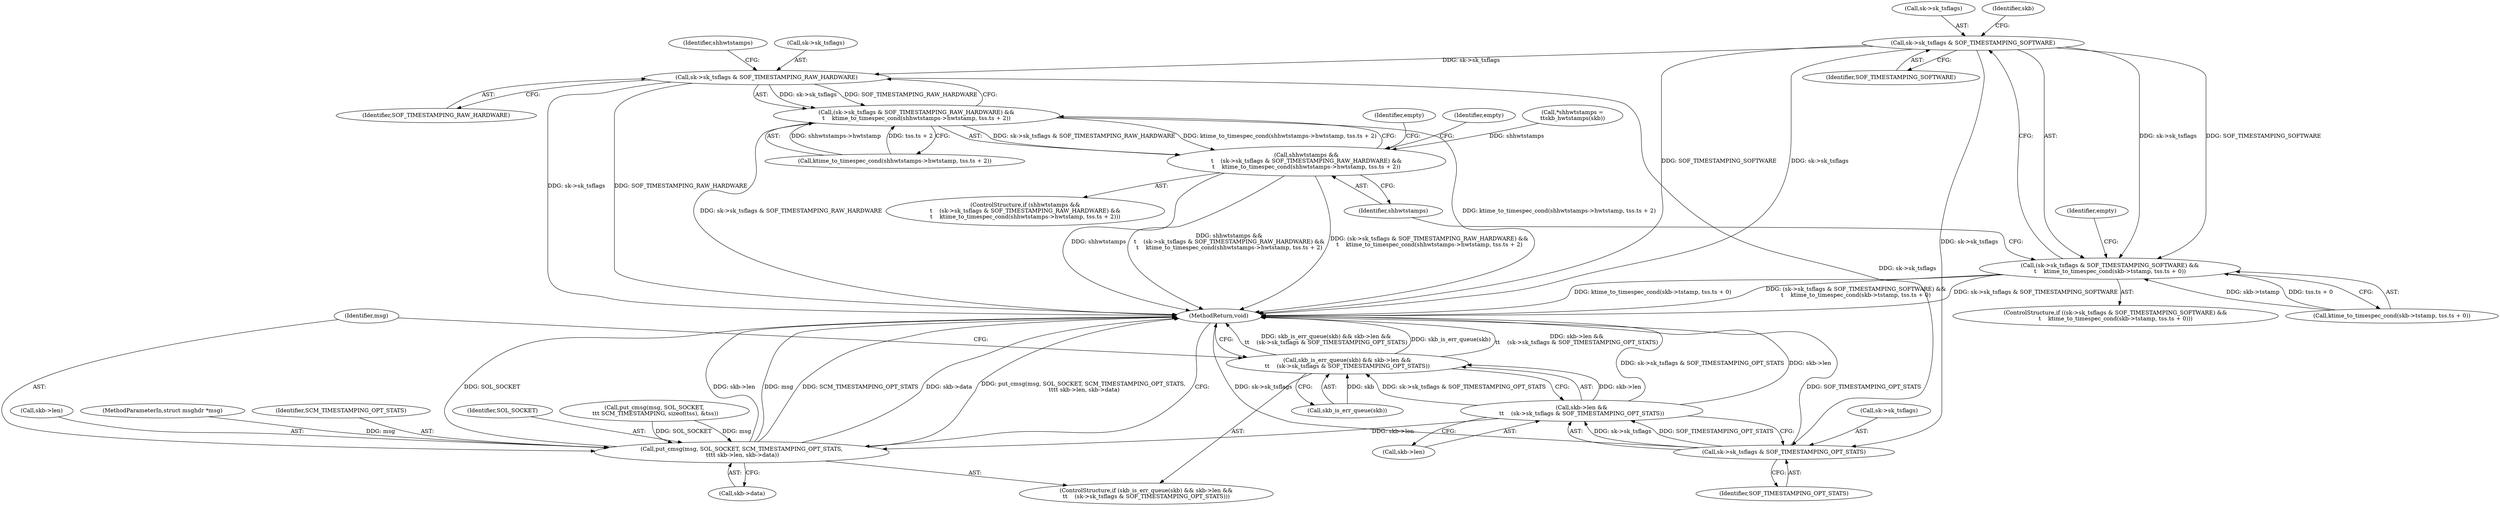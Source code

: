 digraph "0_linux_8605330aac5a5785630aec8f64378a54891937cc_0@pointer" {
"1000177" [label="(Call,sk->sk_tsflags & SOF_TIMESTAMPING_SOFTWARE)"];
"1000176" [label="(Call,(sk->sk_tsflags & SOF_TIMESTAMPING_SOFTWARE) &&\n\t    ktime_to_timespec_cond(skb->tstamp, tss.ts + 0))"];
"1000198" [label="(Call,sk->sk_tsflags & SOF_TIMESTAMPING_RAW_HARDWARE)"];
"1000197" [label="(Call,(sk->sk_tsflags & SOF_TIMESTAMPING_RAW_HARDWARE) &&\n\t    ktime_to_timespec_cond(shhwtstamps->hwtstamp, tss.ts + 2))"];
"1000195" [label="(Call,shhwtstamps &&\n\t    (sk->sk_tsflags & SOF_TIMESTAMPING_RAW_HARDWARE) &&\n\t    ktime_to_timespec_cond(shhwtstamps->hwtstamp, tss.ts + 2))"];
"1000235" [label="(Call,sk->sk_tsflags & SOF_TIMESTAMPING_OPT_STATS)"];
"1000231" [label="(Call,skb->len &&\n\t\t    (sk->sk_tsflags & SOF_TIMESTAMPING_OPT_STATS))"];
"1000228" [label="(Call,skb_is_err_queue(skb) && skb->len &&\n\t\t    (sk->sk_tsflags & SOF_TIMESTAMPING_OPT_STATS))"];
"1000240" [label="(Call,put_cmsg(msg, SOL_SOCKET, SCM_TIMESTAMPING_OPT_STATS,\n \t\t\t\t skb->len, skb->data))"];
"1000242" [label="(Identifier,SOL_SOCKET)"];
"1000243" [label="(Identifier,SCM_TIMESTAMPING_OPT_STATS)"];
"1000213" [label="(Identifier,empty)"];
"1000203" [label="(Call,ktime_to_timespec_cond(shhwtstamps->hwtstamp, tss.ts + 2))"];
"1000219" [label="(Call,put_cmsg(msg, SOL_SOCKET,\n \t\t\t SCM_TIMESTAMPING, sizeof(tss), &tss))"];
"1000118" [label="(Call,*shhwtstamps =\n\t\tskb_hwtstamps(skb))"];
"1000102" [label="(MethodParameterIn,struct msghdr *msg)"];
"1000175" [label="(ControlStructure,if ((sk->sk_tsflags & SOF_TIMESTAMPING_SOFTWARE) &&\n\t    ktime_to_timespec_cond(skb->tstamp, tss.ts + 0)))"];
"1000198" [label="(Call,sk->sk_tsflags & SOF_TIMESTAMPING_RAW_HARDWARE)"];
"1000194" [label="(ControlStructure,if (shhwtstamps &&\n\t    (sk->sk_tsflags & SOF_TIMESTAMPING_RAW_HARDWARE) &&\n\t    ktime_to_timespec_cond(shhwtstamps->hwtstamp, tss.ts + 2)))"];
"1000231" [label="(Call,skb->len &&\n\t\t    (sk->sk_tsflags & SOF_TIMESTAMPING_OPT_STATS))"];
"1000195" [label="(Call,shhwtstamps &&\n\t    (sk->sk_tsflags & SOF_TIMESTAMPING_RAW_HARDWARE) &&\n\t    ktime_to_timespec_cond(shhwtstamps->hwtstamp, tss.ts + 2))"];
"1000239" [label="(Identifier,SOF_TIMESTAMPING_OPT_STATS)"];
"1000181" [label="(Identifier,SOF_TIMESTAMPING_SOFTWARE)"];
"1000176" [label="(Call,(sk->sk_tsflags & SOF_TIMESTAMPING_SOFTWARE) &&\n\t    ktime_to_timespec_cond(skb->tstamp, tss.ts + 0))"];
"1000217" [label="(Identifier,empty)"];
"1000247" [label="(Call,skb->data)"];
"1000244" [label="(Call,skb->len)"];
"1000240" [label="(Call,put_cmsg(msg, SOL_SOCKET, SCM_TIMESTAMPING_OPT_STATS,\n \t\t\t\t skb->len, skb->data))"];
"1000196" [label="(Identifier,shhwtstamps)"];
"1000250" [label="(MethodReturn,void)"];
"1000177" [label="(Call,sk->sk_tsflags & SOF_TIMESTAMPING_SOFTWARE)"];
"1000192" [label="(Identifier,empty)"];
"1000202" [label="(Identifier,SOF_TIMESTAMPING_RAW_HARDWARE)"];
"1000229" [label="(Call,skb_is_err_queue(skb))"];
"1000228" [label="(Call,skb_is_err_queue(skb) && skb->len &&\n\t\t    (sk->sk_tsflags & SOF_TIMESTAMPING_OPT_STATS))"];
"1000178" [label="(Call,sk->sk_tsflags)"];
"1000205" [label="(Identifier,shhwtstamps)"];
"1000241" [label="(Identifier,msg)"];
"1000236" [label="(Call,sk->sk_tsflags)"];
"1000197" [label="(Call,(sk->sk_tsflags & SOF_TIMESTAMPING_RAW_HARDWARE) &&\n\t    ktime_to_timespec_cond(shhwtstamps->hwtstamp, tss.ts + 2))"];
"1000199" [label="(Call,sk->sk_tsflags)"];
"1000232" [label="(Call,skb->len)"];
"1000182" [label="(Call,ktime_to_timespec_cond(skb->tstamp, tss.ts + 0))"];
"1000227" [label="(ControlStructure,if (skb_is_err_queue(skb) && skb->len &&\n\t\t    (sk->sk_tsflags & SOF_TIMESTAMPING_OPT_STATS)))"];
"1000235" [label="(Call,sk->sk_tsflags & SOF_TIMESTAMPING_OPT_STATS)"];
"1000184" [label="(Identifier,skb)"];
"1000177" -> "1000176"  [label="AST: "];
"1000177" -> "1000181"  [label="CFG: "];
"1000178" -> "1000177"  [label="AST: "];
"1000181" -> "1000177"  [label="AST: "];
"1000184" -> "1000177"  [label="CFG: "];
"1000176" -> "1000177"  [label="CFG: "];
"1000177" -> "1000250"  [label="DDG: SOF_TIMESTAMPING_SOFTWARE"];
"1000177" -> "1000250"  [label="DDG: sk->sk_tsflags"];
"1000177" -> "1000176"  [label="DDG: sk->sk_tsflags"];
"1000177" -> "1000176"  [label="DDG: SOF_TIMESTAMPING_SOFTWARE"];
"1000177" -> "1000198"  [label="DDG: sk->sk_tsflags"];
"1000177" -> "1000235"  [label="DDG: sk->sk_tsflags"];
"1000176" -> "1000175"  [label="AST: "];
"1000176" -> "1000182"  [label="CFG: "];
"1000182" -> "1000176"  [label="AST: "];
"1000192" -> "1000176"  [label="CFG: "];
"1000196" -> "1000176"  [label="CFG: "];
"1000176" -> "1000250"  [label="DDG: ktime_to_timespec_cond(skb->tstamp, tss.ts + 0)"];
"1000176" -> "1000250"  [label="DDG: (sk->sk_tsflags & SOF_TIMESTAMPING_SOFTWARE) &&\n\t    ktime_to_timespec_cond(skb->tstamp, tss.ts + 0)"];
"1000176" -> "1000250"  [label="DDG: sk->sk_tsflags & SOF_TIMESTAMPING_SOFTWARE"];
"1000182" -> "1000176"  [label="DDG: skb->tstamp"];
"1000182" -> "1000176"  [label="DDG: tss.ts + 0"];
"1000198" -> "1000197"  [label="AST: "];
"1000198" -> "1000202"  [label="CFG: "];
"1000199" -> "1000198"  [label="AST: "];
"1000202" -> "1000198"  [label="AST: "];
"1000205" -> "1000198"  [label="CFG: "];
"1000197" -> "1000198"  [label="CFG: "];
"1000198" -> "1000250"  [label="DDG: sk->sk_tsflags"];
"1000198" -> "1000250"  [label="DDG: SOF_TIMESTAMPING_RAW_HARDWARE"];
"1000198" -> "1000197"  [label="DDG: sk->sk_tsflags"];
"1000198" -> "1000197"  [label="DDG: SOF_TIMESTAMPING_RAW_HARDWARE"];
"1000198" -> "1000235"  [label="DDG: sk->sk_tsflags"];
"1000197" -> "1000195"  [label="AST: "];
"1000197" -> "1000203"  [label="CFG: "];
"1000203" -> "1000197"  [label="AST: "];
"1000195" -> "1000197"  [label="CFG: "];
"1000197" -> "1000250"  [label="DDG: ktime_to_timespec_cond(shhwtstamps->hwtstamp, tss.ts + 2)"];
"1000197" -> "1000250"  [label="DDG: sk->sk_tsflags & SOF_TIMESTAMPING_RAW_HARDWARE"];
"1000197" -> "1000195"  [label="DDG: sk->sk_tsflags & SOF_TIMESTAMPING_RAW_HARDWARE"];
"1000197" -> "1000195"  [label="DDG: ktime_to_timespec_cond(shhwtstamps->hwtstamp, tss.ts + 2)"];
"1000203" -> "1000197"  [label="DDG: shhwtstamps->hwtstamp"];
"1000203" -> "1000197"  [label="DDG: tss.ts + 2"];
"1000195" -> "1000194"  [label="AST: "];
"1000195" -> "1000196"  [label="CFG: "];
"1000196" -> "1000195"  [label="AST: "];
"1000213" -> "1000195"  [label="CFG: "];
"1000217" -> "1000195"  [label="CFG: "];
"1000195" -> "1000250"  [label="DDG: shhwtstamps &&\n\t    (sk->sk_tsflags & SOF_TIMESTAMPING_RAW_HARDWARE) &&\n\t    ktime_to_timespec_cond(shhwtstamps->hwtstamp, tss.ts + 2)"];
"1000195" -> "1000250"  [label="DDG: (sk->sk_tsflags & SOF_TIMESTAMPING_RAW_HARDWARE) &&\n\t    ktime_to_timespec_cond(shhwtstamps->hwtstamp, tss.ts + 2)"];
"1000195" -> "1000250"  [label="DDG: shhwtstamps"];
"1000118" -> "1000195"  [label="DDG: shhwtstamps"];
"1000235" -> "1000231"  [label="AST: "];
"1000235" -> "1000239"  [label="CFG: "];
"1000236" -> "1000235"  [label="AST: "];
"1000239" -> "1000235"  [label="AST: "];
"1000231" -> "1000235"  [label="CFG: "];
"1000235" -> "1000250"  [label="DDG: sk->sk_tsflags"];
"1000235" -> "1000250"  [label="DDG: SOF_TIMESTAMPING_OPT_STATS"];
"1000235" -> "1000231"  [label="DDG: sk->sk_tsflags"];
"1000235" -> "1000231"  [label="DDG: SOF_TIMESTAMPING_OPT_STATS"];
"1000231" -> "1000228"  [label="AST: "];
"1000231" -> "1000232"  [label="CFG: "];
"1000232" -> "1000231"  [label="AST: "];
"1000228" -> "1000231"  [label="CFG: "];
"1000231" -> "1000250"  [label="DDG: sk->sk_tsflags & SOF_TIMESTAMPING_OPT_STATS"];
"1000231" -> "1000250"  [label="DDG: skb->len"];
"1000231" -> "1000228"  [label="DDG: skb->len"];
"1000231" -> "1000228"  [label="DDG: sk->sk_tsflags & SOF_TIMESTAMPING_OPT_STATS"];
"1000231" -> "1000240"  [label="DDG: skb->len"];
"1000228" -> "1000227"  [label="AST: "];
"1000228" -> "1000229"  [label="CFG: "];
"1000229" -> "1000228"  [label="AST: "];
"1000241" -> "1000228"  [label="CFG: "];
"1000250" -> "1000228"  [label="CFG: "];
"1000228" -> "1000250"  [label="DDG: skb_is_err_queue(skb) && skb->len &&\n\t\t    (sk->sk_tsflags & SOF_TIMESTAMPING_OPT_STATS)"];
"1000228" -> "1000250"  [label="DDG: skb_is_err_queue(skb)"];
"1000228" -> "1000250"  [label="DDG: skb->len &&\n\t\t    (sk->sk_tsflags & SOF_TIMESTAMPING_OPT_STATS)"];
"1000229" -> "1000228"  [label="DDG: skb"];
"1000240" -> "1000227"  [label="AST: "];
"1000240" -> "1000247"  [label="CFG: "];
"1000241" -> "1000240"  [label="AST: "];
"1000242" -> "1000240"  [label="AST: "];
"1000243" -> "1000240"  [label="AST: "];
"1000244" -> "1000240"  [label="AST: "];
"1000247" -> "1000240"  [label="AST: "];
"1000250" -> "1000240"  [label="CFG: "];
"1000240" -> "1000250"  [label="DDG: put_cmsg(msg, SOL_SOCKET, SCM_TIMESTAMPING_OPT_STATS,\n \t\t\t\t skb->len, skb->data)"];
"1000240" -> "1000250"  [label="DDG: SOL_SOCKET"];
"1000240" -> "1000250"  [label="DDG: skb->len"];
"1000240" -> "1000250"  [label="DDG: msg"];
"1000240" -> "1000250"  [label="DDG: SCM_TIMESTAMPING_OPT_STATS"];
"1000240" -> "1000250"  [label="DDG: skb->data"];
"1000219" -> "1000240"  [label="DDG: msg"];
"1000219" -> "1000240"  [label="DDG: SOL_SOCKET"];
"1000102" -> "1000240"  [label="DDG: msg"];
}
